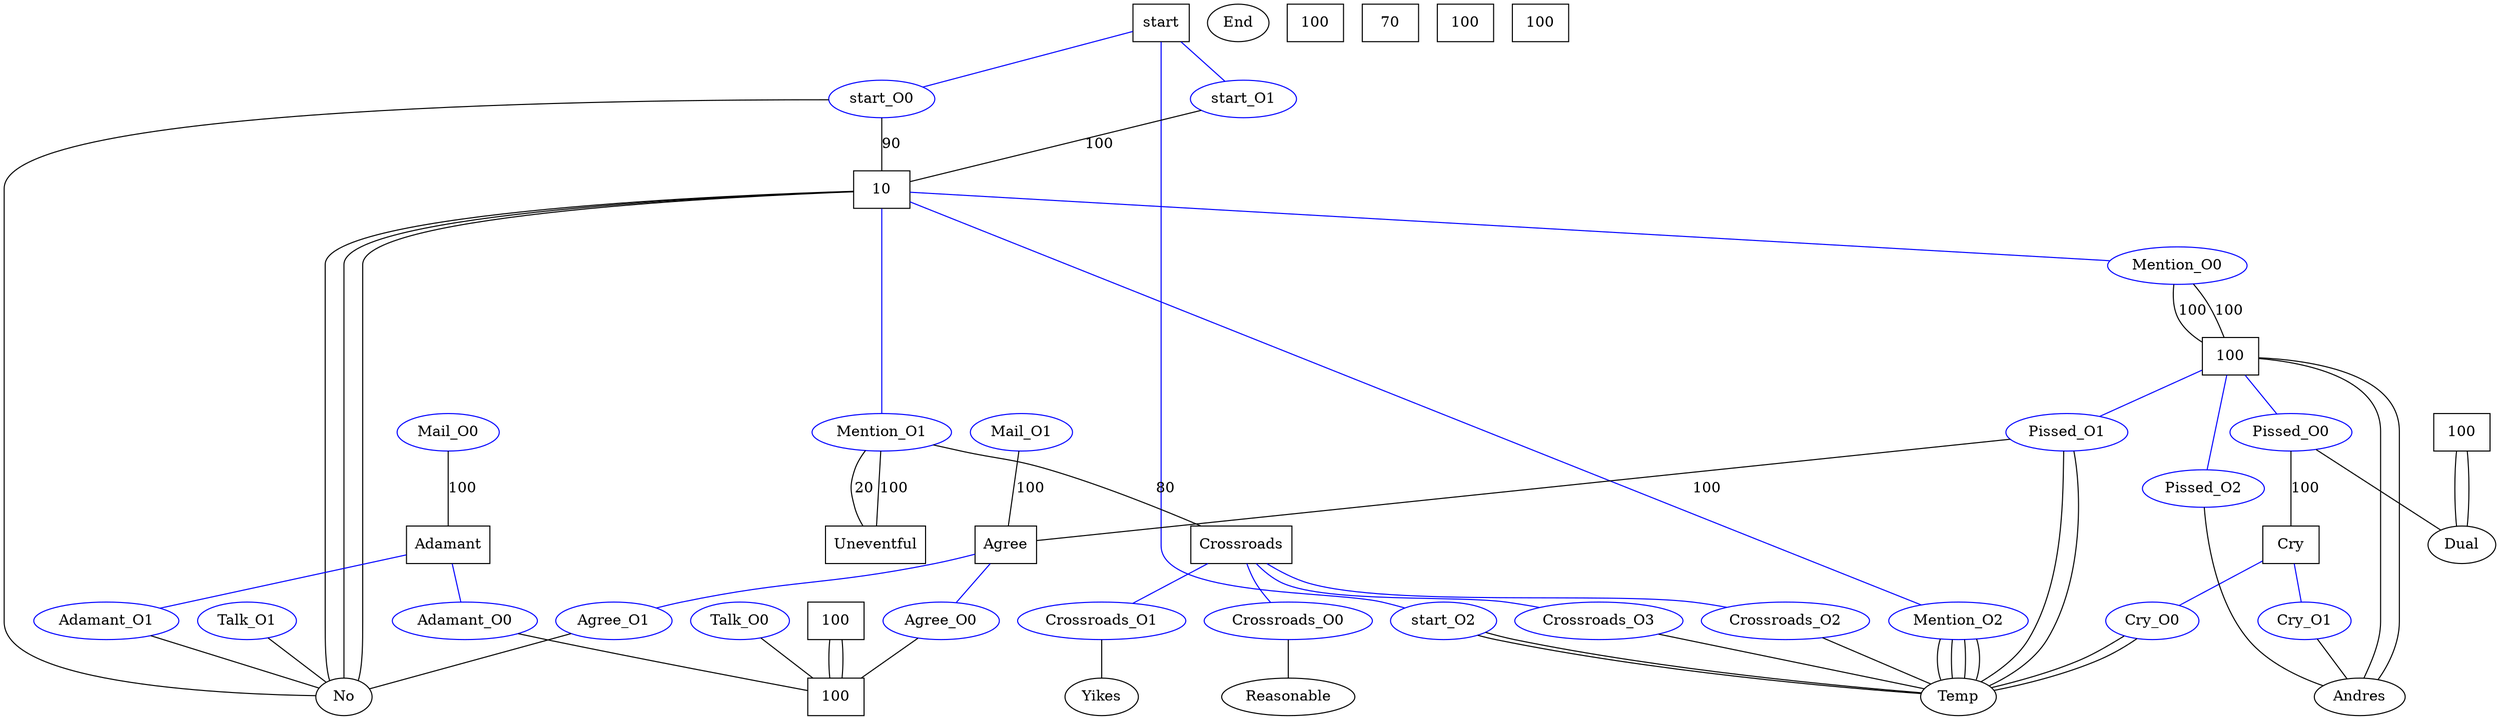 graph Authorship  {
  size="40,40";
  start [shape=box];
  start_O0 [color=blue];
  start -- start_O0 [ color=blue ];
  start_O0 -- Mention [ label="90" ];
  start_O0 -- No Mention [ label="10" ];
  start_O1 [color=blue];
  start -- start_O1 [ color=blue ];
  start_O1 -- Mention [ label="100" ];
  start_O2 [color=blue];
  start -- start_O2 [ color=blue ];
  start_O2 -- Temp End 1 [ label="30" ];
  start_O2 -- Temp End 2 [ label="70" ];
  No Mention [shape=box];
  No Mention_O0 [color=blue];
  No Mention -- No Mention_O0 [ color=blue ];
  No Mention_O0 -- Pissed [ label="100" ];
  No Mention_O1 [color=blue];
  No Mention -- No Mention_O1 [ color=blue ];
  No Mention_O1 -- Uneventful [ label="20" ];
  No Mention_O1 -- Crossroads [ label="80" ];
  No Mention_O2 [color=blue];
  No Mention -- No Mention_O2 [ color=blue ];
  No Mention_O2 -- Temp End 1 [ label="30" ];
  No Mention_O2 -- Temp End 2 [ label="70" ];
  Mention [shape=box];
  Mention_O0 [color=blue];
  Mention -- Mention_O0 [ color=blue ];
  Mention_O0 -- Pissed [ label="100" ];
  Mention_O1 [color=blue];
  Mention -- Mention_O1 [ color=blue ];
  Mention_O1 -- Uneventful [ label="100" ];
  Mention_O2 [color=blue];
  Mention -- Mention_O2 [ color=blue ];
  Mention_O2 -- Temp End 1 [ label="30" ];
  Mention_O2 -- Temp End 2 [ label="70" ];
  Temp End 1 [shape=box];
  Temp End 2 [shape=box];
  Pissed [shape=box];
  Pissed_O0 [color=blue];
  Pissed -- Pissed_O0 [ color=blue ];
  Pissed_O0 -- Cry [ label="100" ];
  Pissed_O1 [color=blue];
  Pissed -- Pissed_O1 [ color=blue ];
  Pissed_O1 -- Temp End 1 [ label="30" ];
  Pissed_O1 -- Temp End 2 [ label="70" ];
  Pissed_O2 [color=blue];
  Pissed -- Pissed_O2 [ color=blue ];
  Pissed_O2 -- Andres Pissed [ label="100" ];
  Uneventful [shape=box];
  Cry [shape=box];
  Cry_O0 [color=blue];
  Cry -- Cry_O0 [ color=blue ];
  Cry_O0 -- Temp End 1 [ label="30" ];
  Cry_O0 -- Temp End 2 [ label="70" ];
  Cry_O1 [color=blue];
  Cry -- Cry_O1 [ color=blue ];
  Cry_O1 -- Andres Pissed [ label="100" ];
  Crossroads [shape=box];
  Crossroads_O0 [color=blue];
  Crossroads -- Crossroads_O0 [ color=blue ];
  Crossroads_O0 -- Reasonable 1 [ label="100" ];
  Crossroads_O1 [color=blue];
  Crossroads -- Crossroads_O1 [ color=blue ];
  Crossroads_O1 -- Yikes 1 [ label="100" ];
  Crossroads_O2 [color=blue];
  Crossroads -- Crossroads_O2 [ color=blue ];
  Crossroads_O2 -- Temp End 1 [ label="100" ];
  Crossroads_O3 [color=blue];
  Crossroads -- Crossroads_O3 [ color=blue ];
  Crossroads_O3 -- Temp End 3 [ label="100" ];
  Andres Pissed [shape=box];
  Andres Pissed_O0 [color=blue];
  Andres Pissed -- Andres Pissed_O0 [ color=blue ];
  Andres Pissed_O0 -- Dual Mail [ label="100" ];
  Andres Pissed_O1 [color=blue];
  Andres Pissed -- Andres Pissed_O1 [ color=blue ];
  Andres Pissed_O1 -- Agree [ label="100" ];
  Temp End 3 [shape=box];
  Dual Mail [shape=box];
  Dual Mail_O0 [color=blue];
  Dual Mail -- Dual Mail_O0 [ color=blue ];
  Dual Mail_O0 -- Adamant [ label="100" ];
  Dual Mail_O1 [color=blue];
  Dual Mail -- Dual Mail_O1 [ color=blue ];
  Dual Mail_O1 -- Agree [ label="100" ];
  Adamant [shape=box];
  Adamant_O0 [color=blue];
  Adamant -- Adamant_O0 [ color=blue ];
  Adamant_O0 -- Phil Talk [ label="100" ];
  Adamant_O1 [color=blue];
  Adamant -- Adamant_O1 [ color=blue ];
  Adamant_O1 -- No Phil [ label="100" ];
  Agree [shape=box];
  Agree_O0 [color=blue];
  Agree -- Agree_O0 [ color=blue ];
  Agree_O0 -- Phil Talk [ label="100" ];
  Agree_O1 [color=blue];
  Agree -- Agree_O1 [ color=blue ];
  Agree_O1 -- No Phil [ label="100" ];
  Phil Talk [shape=box];
  Phil Talk_O0 [color=blue];
  Phil Talk -- Phil Talk_O0 [ color=blue ];
  Phil Talk_O0 -- Phil Ends [ label="100" ];
  Phil Talk_O1 [color=blue];
  Phil Talk -- Phil Talk_O1 [ color=blue ];
  Phil Talk_O1 -- No Phil [ label="100" ];
  No Phil [shape=box];
  Phil Ends [shape=box];
  Yikes 1 [shape=box];
  Reasonable 1 [shape=box];
}
